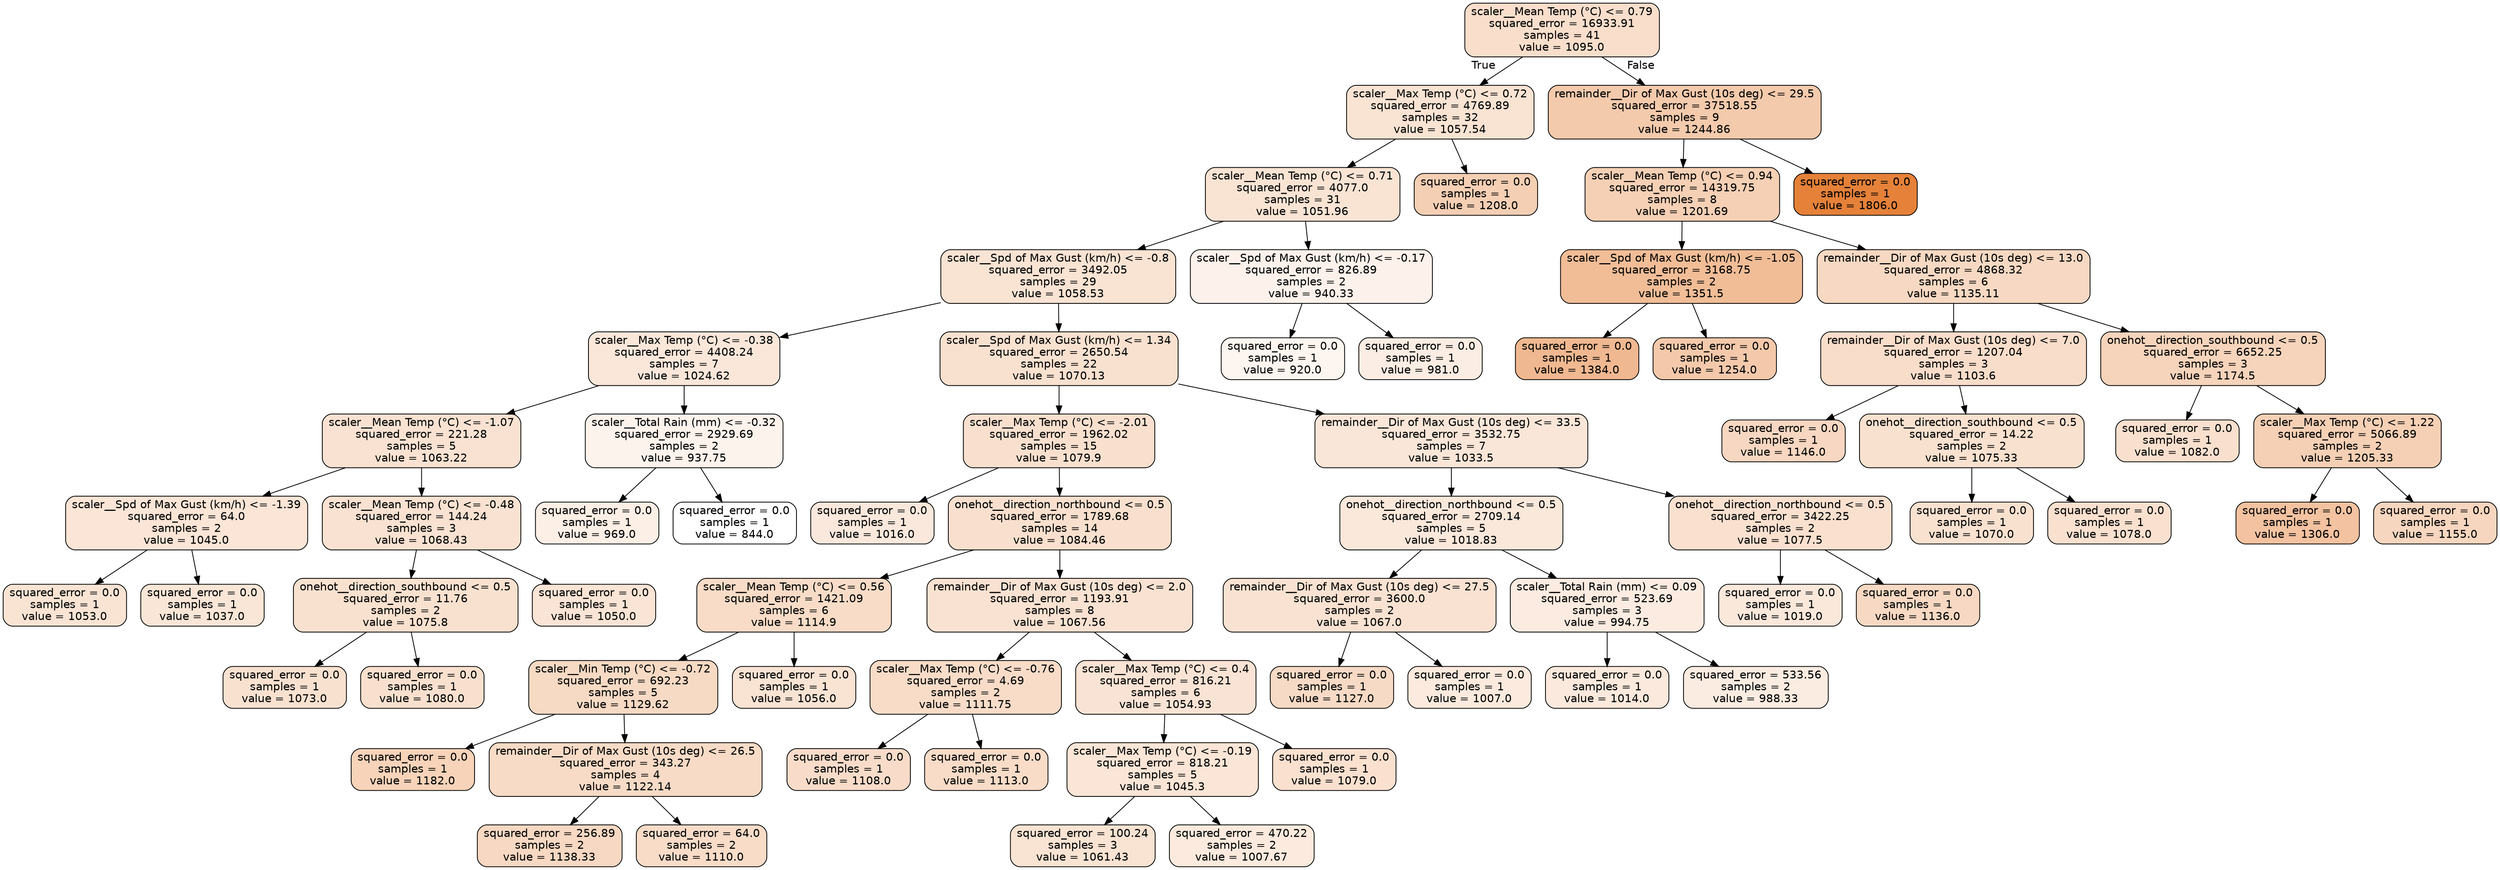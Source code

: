 digraph Tree {
node [shape=box, style="filled, rounded", color="black", fontname="helvetica"] ;
edge [fontname="helvetica"] ;
0 [label="scaler__Mean Temp (°C) <= 0.79\nsquared_error = 16933.91\nsamples = 41\nvalue = 1095.0", fillcolor="#f8decb"] ;
1 [label="scaler__Max Temp (°C) <= 0.72\nsquared_error = 4769.89\nsamples = 32\nvalue = 1057.54", fillcolor="#f9e3d3"] ;
0 -> 1 [labeldistance=2.5, labelangle=45, headlabel="True"] ;
2 [label="scaler__Mean Temp (°C) <= 0.71\nsquared_error = 4077.0\nsamples = 31\nvalue = 1051.96", fillcolor="#f9e4d4"] ;
1 -> 2 ;
3 [label="scaler__Spd of Max Gust (km/h) <= -0.8\nsquared_error = 3492.05\nsamples = 29\nvalue = 1058.53", fillcolor="#f9e3d3"] ;
2 -> 3 ;
4 [label="scaler__Max Temp (°C) <= -0.38\nsquared_error = 4408.24\nsamples = 7\nvalue = 1024.62", fillcolor="#fae7da"] ;
3 -> 4 ;
5 [label="scaler__Mean Temp (°C) <= -1.07\nsquared_error = 221.28\nsamples = 5\nvalue = 1063.22", fillcolor="#f9e2d2"] ;
4 -> 5 ;
6 [label="scaler__Spd of Max Gust (km/h) <= -1.39\nsquared_error = 64.0\nsamples = 2\nvalue = 1045.0", fillcolor="#fae5d6"] ;
5 -> 6 ;
7 [label="squared_error = 0.0\nsamples = 1\nvalue = 1053.0", fillcolor="#f9e4d4"] ;
6 -> 7 ;
8 [label="squared_error = 0.0\nsamples = 1\nvalue = 1037.0", fillcolor="#fae6d7"] ;
6 -> 8 ;
9 [label="scaler__Mean Temp (°C) <= -0.48\nsquared_error = 144.24\nsamples = 3\nvalue = 1068.43", fillcolor="#f9e2d1"] ;
5 -> 9 ;
10 [label="onehot__direction_southbound <= 0.5\nsquared_error = 11.76\nsamples = 2\nvalue = 1075.8", fillcolor="#f9e1cf"] ;
9 -> 10 ;
11 [label="squared_error = 0.0\nsamples = 1\nvalue = 1073.0", fillcolor="#f9e1d0"] ;
10 -> 11 ;
12 [label="squared_error = 0.0\nsamples = 1\nvalue = 1080.0", fillcolor="#f9e0ce"] ;
10 -> 12 ;
13 [label="squared_error = 0.0\nsamples = 1\nvalue = 1050.0", fillcolor="#f9e4d5"] ;
9 -> 13 ;
14 [label="scaler__Total Rain (mm) <= -0.32\nsquared_error = 2929.69\nsamples = 2\nvalue = 937.75", fillcolor="#fcf3ec"] ;
4 -> 14 ;
15 [label="squared_error = 0.0\nsamples = 1\nvalue = 969.0", fillcolor="#fcefe5"] ;
14 -> 15 ;
16 [label="squared_error = 0.0\nsamples = 1\nvalue = 844.0", fillcolor="#ffffff"] ;
14 -> 16 ;
17 [label="scaler__Spd of Max Gust (km/h) <= 1.34\nsquared_error = 2650.54\nsamples = 22\nvalue = 1070.13", fillcolor="#f9e1d0"] ;
3 -> 17 ;
18 [label="scaler__Max Temp (°C) <= -2.01\nsquared_error = 1962.02\nsamples = 15\nvalue = 1079.9", fillcolor="#f9e0ce"] ;
17 -> 18 ;
19 [label="squared_error = 0.0\nsamples = 1\nvalue = 1016.0", fillcolor="#fae8dc"] ;
18 -> 19 ;
20 [label="onehot__direction_northbound <= 0.5\nsquared_error = 1789.68\nsamples = 14\nvalue = 1084.46", fillcolor="#f9e0ce"] ;
18 -> 20 ;
21 [label="scaler__Mean Temp (°C) <= 0.56\nsquared_error = 1421.09\nsamples = 6\nvalue = 1114.9", fillcolor="#f8dcc7"] ;
20 -> 21 ;
22 [label="scaler__Min Temp (°C) <= -0.72\nsquared_error = 692.23\nsamples = 5\nvalue = 1129.62", fillcolor="#f7dac4"] ;
21 -> 22 ;
23 [label="squared_error = 0.0\nsamples = 1\nvalue = 1182.0", fillcolor="#f6d3b9"] ;
22 -> 23 ;
24 [label="remainder__Dir of Max Gust (10s deg) <= 26.5\nsquared_error = 343.27\nsamples = 4\nvalue = 1122.14", fillcolor="#f7dbc6"] ;
22 -> 24 ;
25 [label="squared_error = 256.89\nsamples = 2\nvalue = 1138.33", fillcolor="#f7d8c2"] ;
24 -> 25 ;
26 [label="squared_error = 64.0\nsamples = 2\nvalue = 1110.0", fillcolor="#f8dcc8"] ;
24 -> 26 ;
27 [label="squared_error = 0.0\nsamples = 1\nvalue = 1056.0", fillcolor="#f9e3d3"] ;
21 -> 27 ;
28 [label="remainder__Dir of Max Gust (10s deg) <= 2.0\nsquared_error = 1193.91\nsamples = 8\nvalue = 1067.56", fillcolor="#f9e2d1"] ;
20 -> 28 ;
29 [label="scaler__Max Temp (°C) <= -0.76\nsquared_error = 4.69\nsamples = 2\nvalue = 1111.75", fillcolor="#f8dcc8"] ;
28 -> 29 ;
30 [label="squared_error = 0.0\nsamples = 1\nvalue = 1108.0", fillcolor="#f8dcc9"] ;
29 -> 30 ;
31 [label="squared_error = 0.0\nsamples = 1\nvalue = 1113.0", fillcolor="#f8dcc8"] ;
29 -> 31 ;
32 [label="scaler__Max Temp (°C) <= 0.4\nsquared_error = 816.21\nsamples = 6\nvalue = 1054.93", fillcolor="#f9e3d4"] ;
28 -> 32 ;
33 [label="scaler__Max Temp (°C) <= -0.19\nsquared_error = 818.21\nsamples = 5\nvalue = 1045.3", fillcolor="#fae5d6"] ;
32 -> 33 ;
34 [label="squared_error = 100.24\nsamples = 3\nvalue = 1061.43", fillcolor="#f9e3d2"] ;
33 -> 34 ;
35 [label="squared_error = 470.22\nsamples = 2\nvalue = 1007.67", fillcolor="#fbeadd"] ;
33 -> 35 ;
36 [label="squared_error = 0.0\nsamples = 1\nvalue = 1079.0", fillcolor="#f9e0cf"] ;
32 -> 36 ;
37 [label="remainder__Dir of Max Gust (10s deg) <= 33.5\nsquared_error = 3532.75\nsamples = 7\nvalue = 1033.5", fillcolor="#fae6d8"] ;
17 -> 37 ;
38 [label="onehot__direction_northbound <= 0.5\nsquared_error = 2709.14\nsamples = 5\nvalue = 1018.83", fillcolor="#fae8db"] ;
37 -> 38 ;
39 [label="remainder__Dir of Max Gust (10s deg) <= 27.5\nsquared_error = 3600.0\nsamples = 2\nvalue = 1067.0", fillcolor="#f9e2d1"] ;
38 -> 39 ;
40 [label="squared_error = 0.0\nsamples = 1\nvalue = 1127.0", fillcolor="#f7dac5"] ;
39 -> 40 ;
41 [label="squared_error = 0.0\nsamples = 1\nvalue = 1007.0", fillcolor="#fbeadd"] ;
39 -> 41 ;
42 [label="scaler__Total Rain (mm) <= 0.09\nsquared_error = 523.69\nsamples = 3\nvalue = 994.75", fillcolor="#fbebe0"] ;
38 -> 42 ;
43 [label="squared_error = 0.0\nsamples = 1\nvalue = 1014.0", fillcolor="#fae9dc"] ;
42 -> 43 ;
44 [label="squared_error = 533.56\nsamples = 2\nvalue = 988.33", fillcolor="#fbece1"] ;
42 -> 44 ;
45 [label="onehot__direction_northbound <= 0.5\nsquared_error = 3422.25\nsamples = 2\nvalue = 1077.5", fillcolor="#f9e0cf"] ;
37 -> 45 ;
46 [label="squared_error = 0.0\nsamples = 1\nvalue = 1019.0", fillcolor="#fae8db"] ;
45 -> 46 ;
47 [label="squared_error = 0.0\nsamples = 1\nvalue = 1136.0", fillcolor="#f7d9c3"] ;
45 -> 47 ;
48 [label="scaler__Spd of Max Gust (km/h) <= -0.17\nsquared_error = 826.89\nsamples = 2\nvalue = 940.33", fillcolor="#fcf2eb"] ;
2 -> 48 ;
49 [label="squared_error = 0.0\nsamples = 1\nvalue = 920.0", fillcolor="#fdf5ef"] ;
48 -> 49 ;
50 [label="squared_error = 0.0\nsamples = 1\nvalue = 981.0", fillcolor="#fbede3"] ;
48 -> 50 ;
51 [label="squared_error = 0.0\nsamples = 1\nvalue = 1208.0", fillcolor="#f5cfb4"] ;
1 -> 51 ;
52 [label="remainder__Dir of Max Gust (10s deg) <= 29.5\nsquared_error = 37518.55\nsamples = 9\nvalue = 1244.86", fillcolor="#f4caac"] ;
0 -> 52 [labeldistance=2.5, labelangle=-45, headlabel="False"] ;
53 [label="scaler__Mean Temp (°C) <= 0.94\nsquared_error = 14319.75\nsamples = 8\nvalue = 1201.69", fillcolor="#f5d0b5"] ;
52 -> 53 ;
54 [label="scaler__Spd of Max Gust (km/h) <= -1.05\nsquared_error = 3168.75\nsamples = 2\nvalue = 1351.5", fillcolor="#f1bd97"] ;
53 -> 54 ;
55 [label="squared_error = 0.0\nsamples = 1\nvalue = 1384.0", fillcolor="#f0b890"] ;
54 -> 55 ;
56 [label="squared_error = 0.0\nsamples = 1\nvalue = 1254.0", fillcolor="#f4c9ab"] ;
54 -> 56 ;
57 [label="remainder__Dir of Max Gust (10s deg) <= 13.0\nsquared_error = 4868.32\nsamples = 6\nvalue = 1135.11", fillcolor="#f7d9c3"] ;
53 -> 57 ;
58 [label="remainder__Dir of Max Gust (10s deg) <= 7.0\nsquared_error = 1207.04\nsamples = 3\nvalue = 1103.6", fillcolor="#f8ddca"] ;
57 -> 58 ;
59 [label="squared_error = 0.0\nsamples = 1\nvalue = 1146.0", fillcolor="#f7d7c1"] ;
58 -> 59 ;
60 [label="onehot__direction_southbound <= 0.5\nsquared_error = 14.22\nsamples = 2\nvalue = 1075.33", fillcolor="#f9e1cf"] ;
58 -> 60 ;
61 [label="squared_error = 0.0\nsamples = 1\nvalue = 1070.0", fillcolor="#f9e1d0"] ;
60 -> 61 ;
62 [label="squared_error = 0.0\nsamples = 1\nvalue = 1078.0", fillcolor="#f9e0cf"] ;
60 -> 62 ;
63 [label="onehot__direction_southbound <= 0.5\nsquared_error = 6652.25\nsamples = 3\nvalue = 1174.5", fillcolor="#f6d4bb"] ;
57 -> 63 ;
64 [label="squared_error = 0.0\nsamples = 1\nvalue = 1082.0", fillcolor="#f9e0ce"] ;
63 -> 64 ;
65 [label="scaler__Max Temp (°C) <= 1.22\nsquared_error = 5066.89\nsamples = 2\nvalue = 1205.33", fillcolor="#f5d0b5"] ;
63 -> 65 ;
66 [label="squared_error = 0.0\nsamples = 1\nvalue = 1306.0", fillcolor="#f3c2a0"] ;
65 -> 66 ;
67 [label="squared_error = 0.0\nsamples = 1\nvalue = 1155.0", fillcolor="#f7d6bf"] ;
65 -> 67 ;
68 [label="squared_error = 0.0\nsamples = 1\nvalue = 1806.0", fillcolor="#e58139"] ;
52 -> 68 ;
}